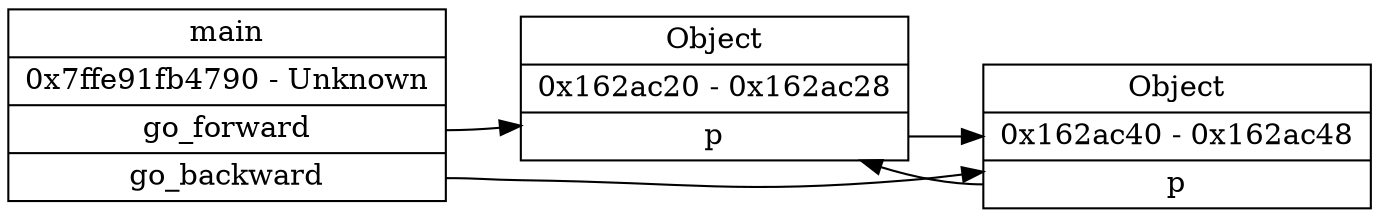 digraph "Memory Dump" {
	node [shape=record]
	rankdir=LR
	"0x7ffe91fb4790":p0 -> "0x162ac20"
	"0x7ffe91fb4790":p1 -> "0x162ac40"
	"0x7ffe91fb4790" [label="main|0x7ffe91fb4790 - Unknown|<p0> go_forward|<p1> go_backward"]
	"0x162ac20":p0 -> "0x162ac40"
	"0x162ac20" [label="Object|0x162ac20 - 0x162ac28|<p0> p"]
	"0x162ac40":p0 -> "0x162ac20"
	"0x162ac40" [label="Object|0x162ac40 - 0x162ac48|<p0> p"]
}